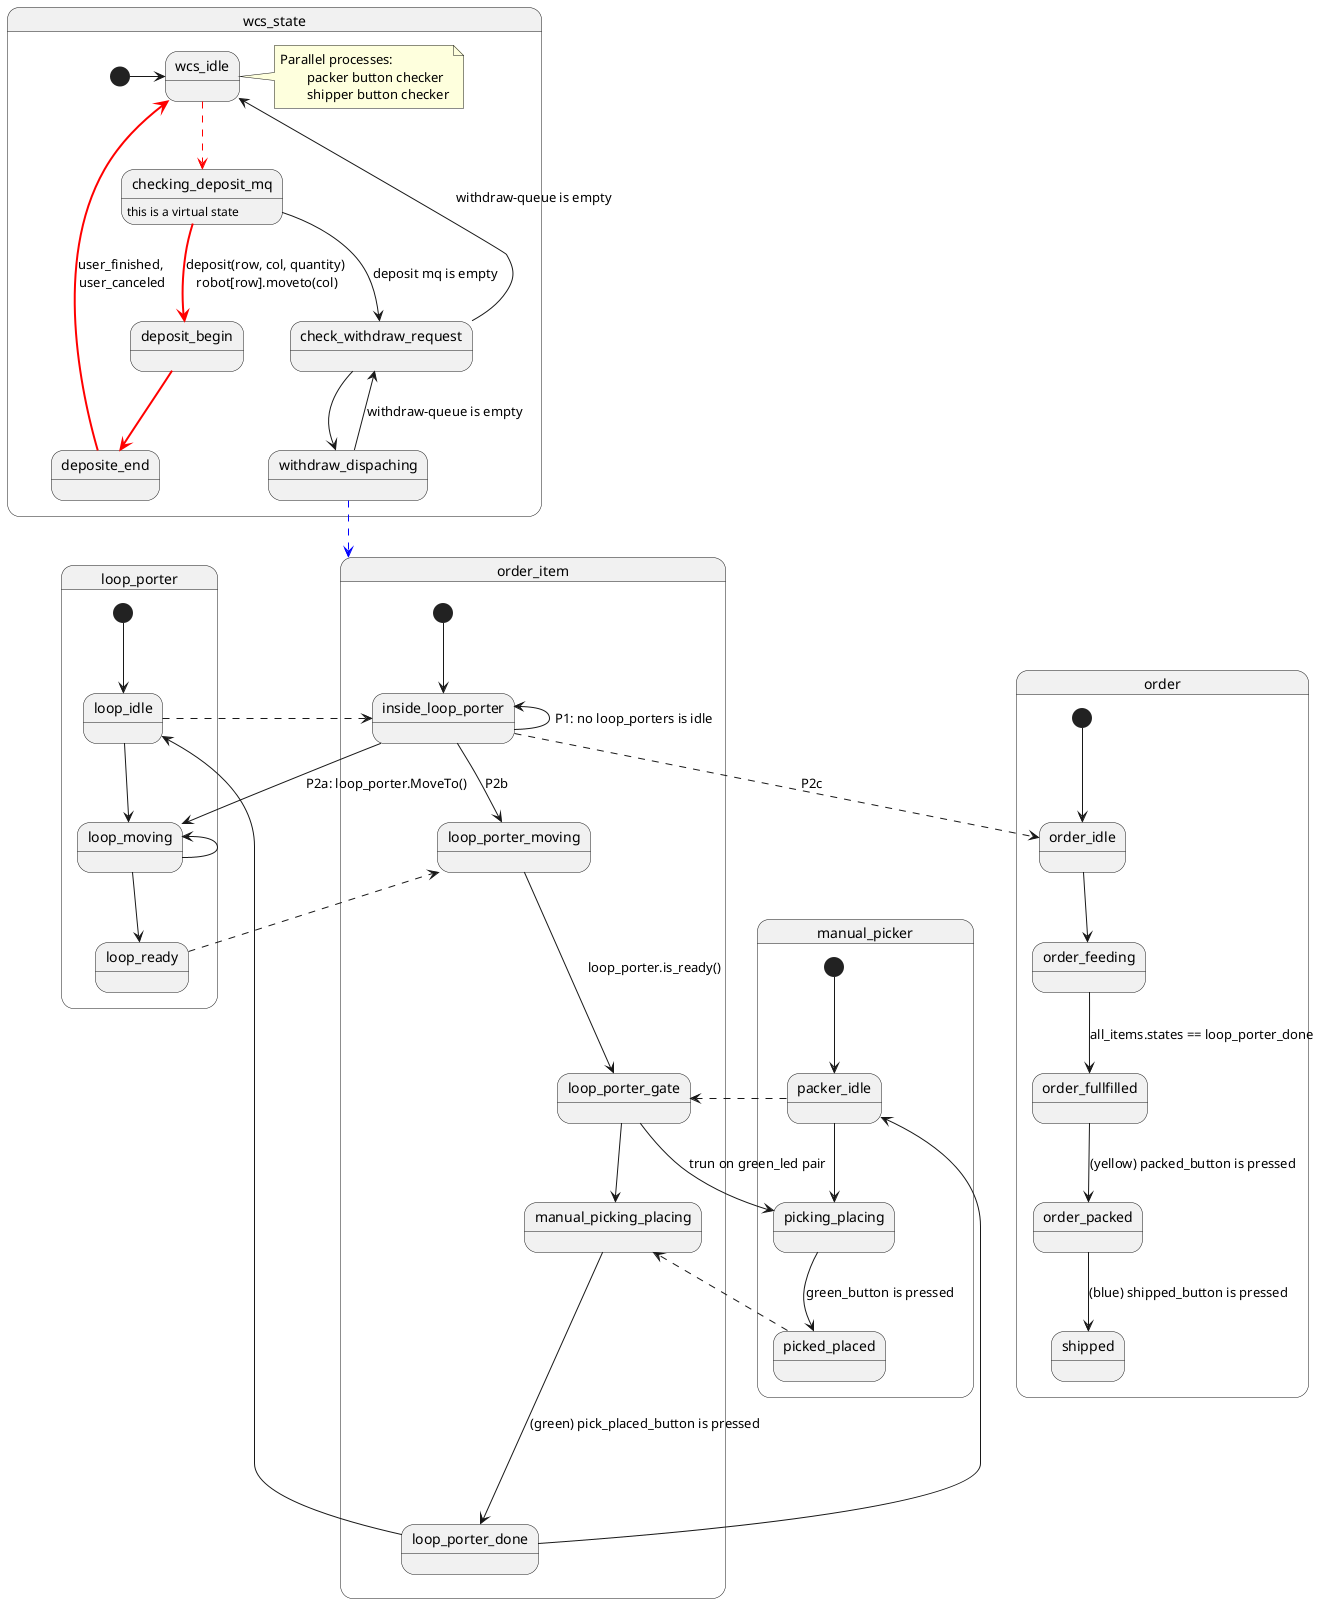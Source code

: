 @startuml



state order_item{
	[*] --> inside_loop_porter
	inside_loop_porter <-- inside_loop_porter:  P1: no loop_porters is idle
	inside_loop_porter --> loop_porter_moving: P2b
    loop_porter_moving ---> loop_porter_gate: loop_porter.is_ready()
	loop_porter_gate --> manual_picking_placing
    manual_picking_placing ----> loop_porter_done: (green) pick_placed_button is pressed
}

state order{
	[*] --> order_idle
	order_idle --> order_feeding
	order_feeding --> order_fullfilled:  all_items.states == loop_porter_done
	order_fullfilled --> order_packed: (yellow) packed_button is pressed
	order_packed -->shipped:  (blue) shipped_button is pressed

}
inside_loop_porter -[dashed]->  order_idle: P2c

state loop_porter {
	[*] --> loop_idle 
	loop_idle --> loop_moving
	loop_moving <-- loop_moving
	loop_moving --> loop_ready
}
loop_idle -[dashed]---> inside_loop_porter
inside_loop_porter --> loop_moving: P2a: loop_porter.MoveTo()
loop_ready -[dashed]-> loop_porter_moving


state manual_picker{
	[*] --> packer_idle
	packer_idle --> picking_placing
	picking_placing --> picked_placed: green_button is pressed
	
}
packer_idle -[dashed]-> loop_porter_gate
loop_porter_gate --> picking_placing: trun on green_led pair
picked_placed -[dashed]-> manual_picking_placing
loop_porter_done --> packer_idle


state wcs_state{
	[*] -> wcs_idle
	wcs_idle-[#red,dashed]-> checking_deposit_mq
	checking_deposit_mq -[#red,bold]-> deposit_begin: deposit(row, col, quantity) \nrobot[row].moveto(col)
	deposit_begin -[#red,bold]-> deposite_end
	deposite_end -[#red,bold]->wcs_idle: user_finished, \nuser_canceled
	checking_deposit_mq: this is a virtual state

	checking_deposit_mq --> check_withdraw_request: deposit mq is empty
	check_withdraw_request --> wcs_idle:  withdraw-queue is empty
	check_withdraw_request --> withdraw_dispaching
	withdraw_dispaching --> check_withdraw_request: withdraw-queue is empty

	note right of wcs_idle
	Parallel processes:
		packer button checker
		shipper button checker
	end note
}

withdraw_dispaching -[#blue,dashed]-> order_item 



loop_porter_done --> loop_idle




@enduml
